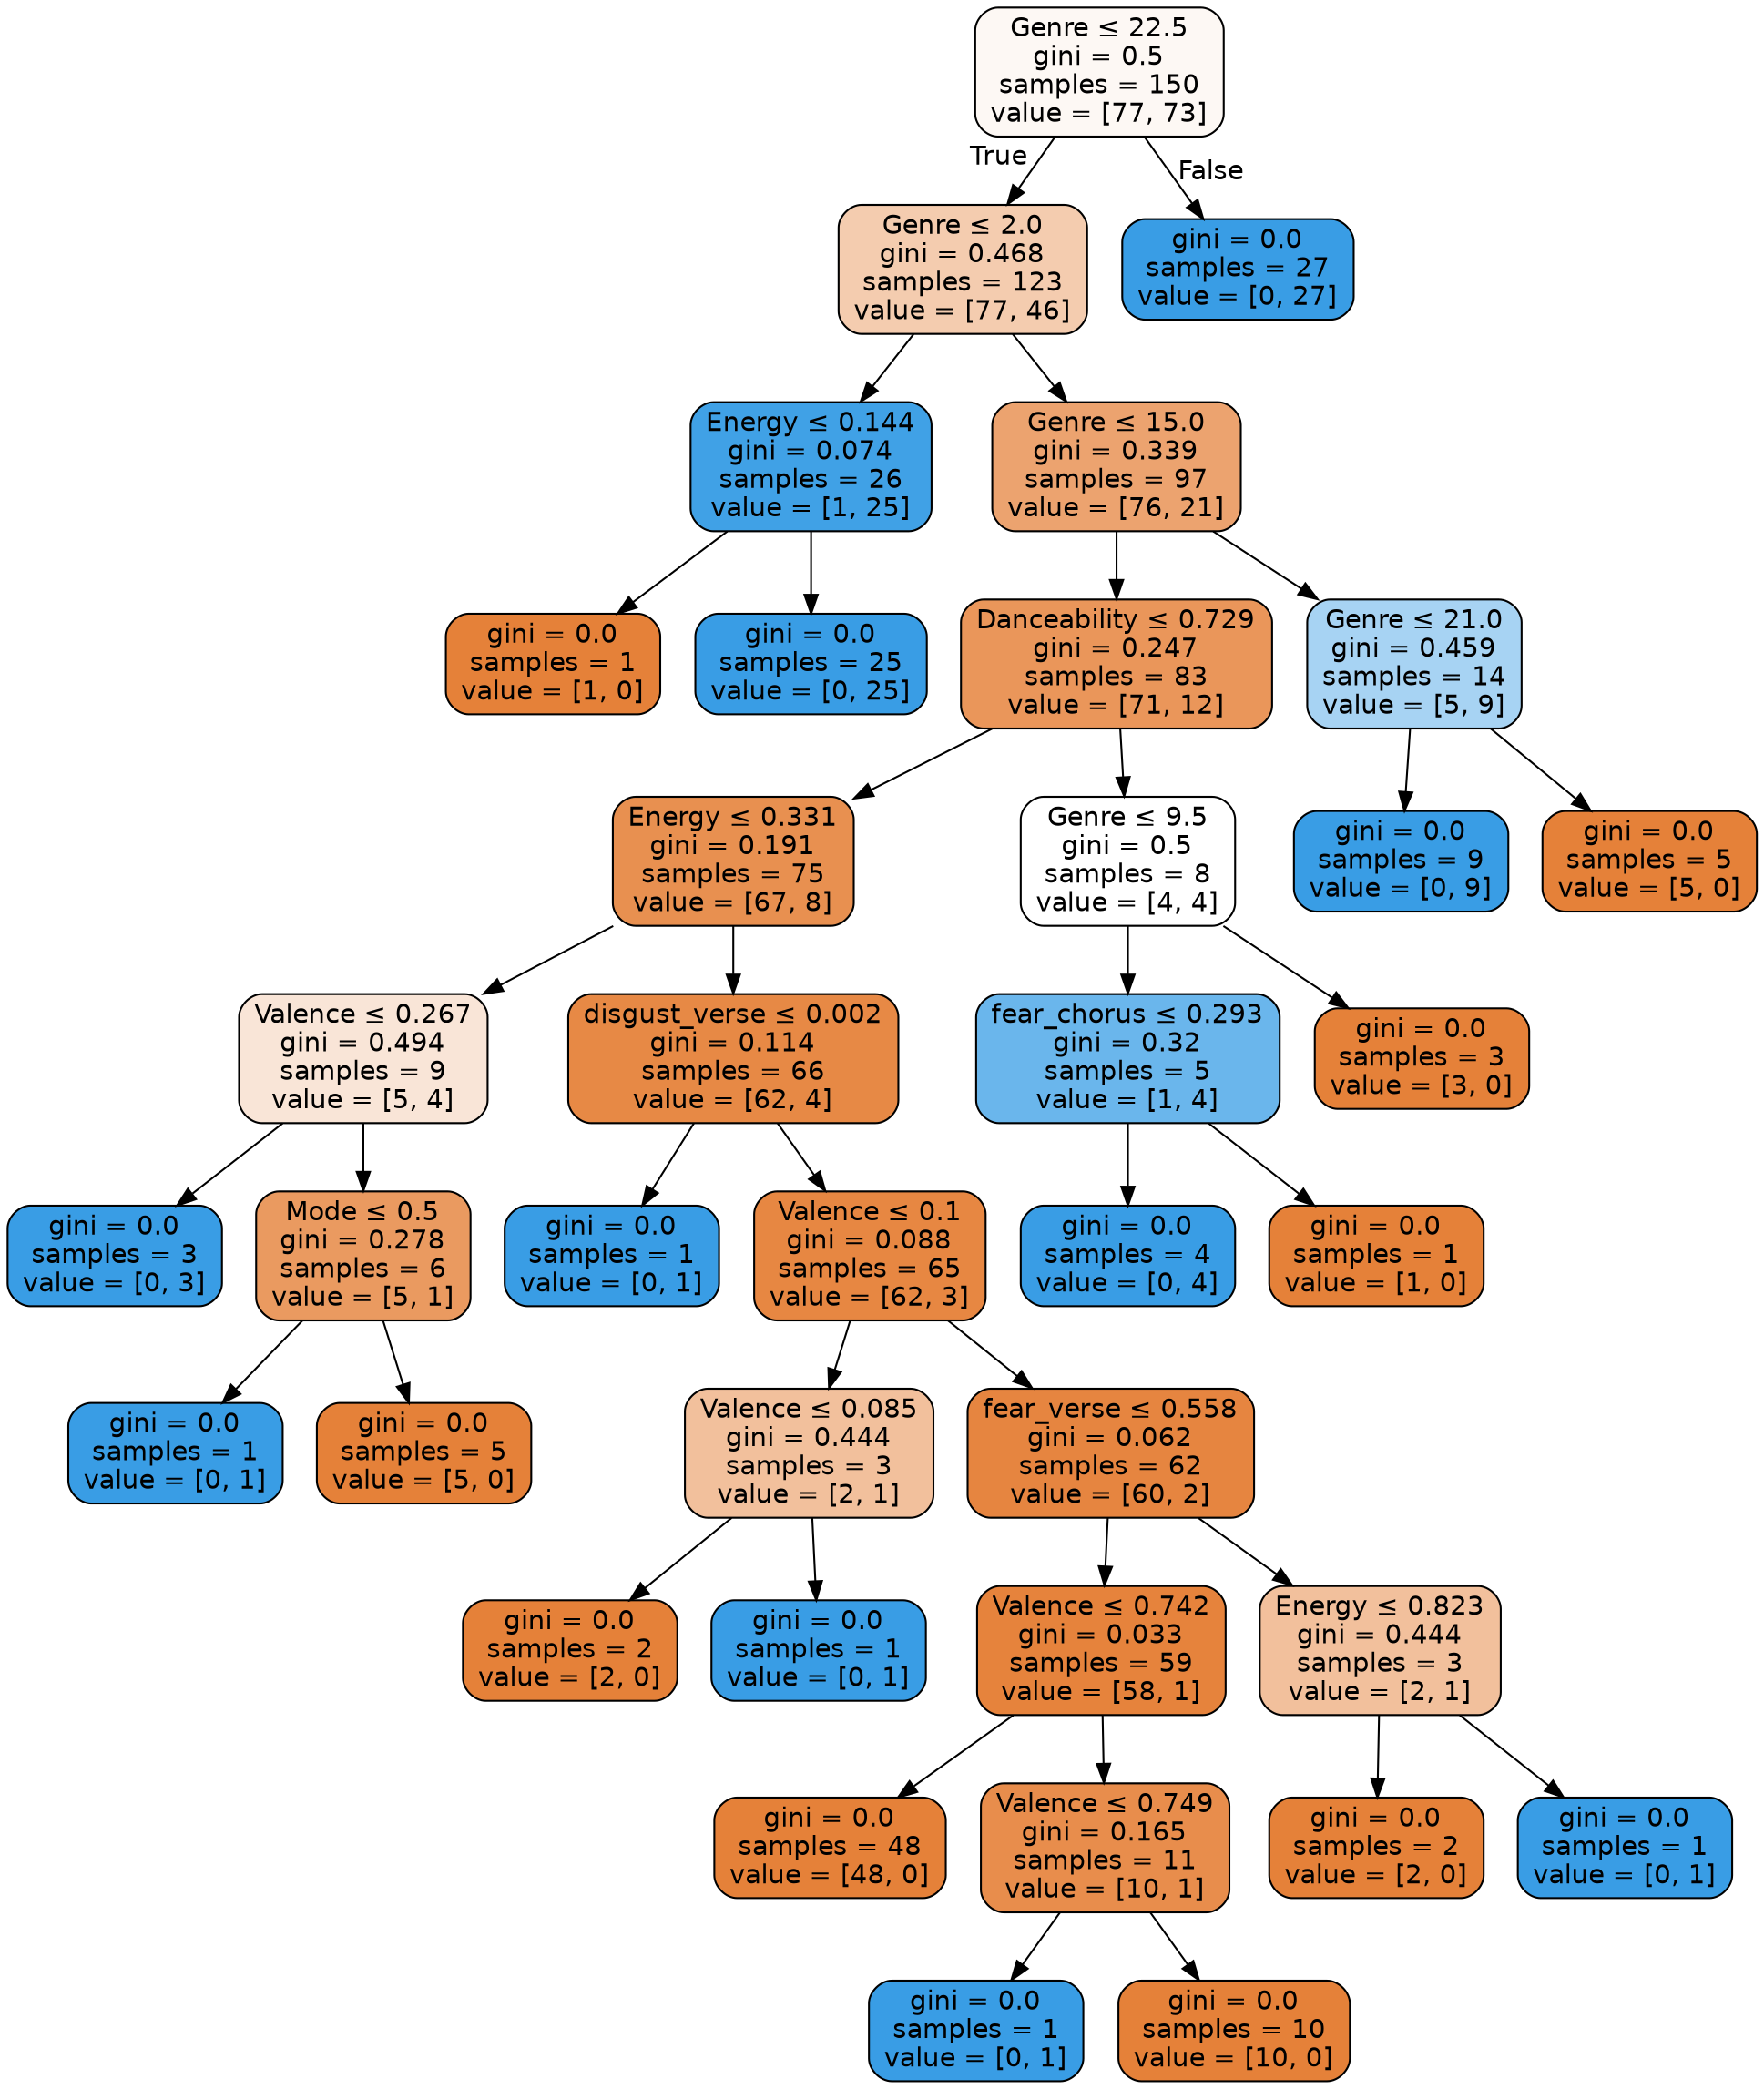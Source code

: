digraph Tree {
node [shape=box, style="filled, rounded", color="black", fontname=helvetica] ;
edge [fontname=helvetica] ;
0 [label=<Genre &le; 22.5<br/>gini = 0.5<br/>samples = 150<br/>value = [77, 73]>, fillcolor="#e581390d"] ;
1 [label=<Genre &le; 2.0<br/>gini = 0.468<br/>samples = 123<br/>value = [77, 46]>, fillcolor="#e5813967"] ;
0 -> 1 [labeldistance=2.5, labelangle=45, headlabel="True"] ;
2 [label=<Energy &le; 0.144<br/>gini = 0.074<br/>samples = 26<br/>value = [1, 25]>, fillcolor="#399de5f5"] ;
1 -> 2 ;
3 [label=<gini = 0.0<br/>samples = 1<br/>value = [1, 0]>, fillcolor="#e58139ff"] ;
2 -> 3 ;
4 [label=<gini = 0.0<br/>samples = 25<br/>value = [0, 25]>, fillcolor="#399de5ff"] ;
2 -> 4 ;
5 [label=<Genre &le; 15.0<br/>gini = 0.339<br/>samples = 97<br/>value = [76, 21]>, fillcolor="#e58139b9"] ;
1 -> 5 ;
6 [label=<Danceability &le; 0.729<br/>gini = 0.247<br/>samples = 83<br/>value = [71, 12]>, fillcolor="#e58139d4"] ;
5 -> 6 ;
7 [label=<Energy &le; 0.331<br/>gini = 0.191<br/>samples = 75<br/>value = [67, 8]>, fillcolor="#e58139e1"] ;
6 -> 7 ;
8 [label=<Valence &le; 0.267<br/>gini = 0.494<br/>samples = 9<br/>value = [5, 4]>, fillcolor="#e5813933"] ;
7 -> 8 ;
9 [label=<gini = 0.0<br/>samples = 3<br/>value = [0, 3]>, fillcolor="#399de5ff"] ;
8 -> 9 ;
10 [label=<Mode &le; 0.5<br/>gini = 0.278<br/>samples = 6<br/>value = [5, 1]>, fillcolor="#e58139cc"] ;
8 -> 10 ;
11 [label=<gini = 0.0<br/>samples = 1<br/>value = [0, 1]>, fillcolor="#399de5ff"] ;
10 -> 11 ;
12 [label=<gini = 0.0<br/>samples = 5<br/>value = [5, 0]>, fillcolor="#e58139ff"] ;
10 -> 12 ;
13 [label=<disgust_verse &le; 0.002<br/>gini = 0.114<br/>samples = 66<br/>value = [62, 4]>, fillcolor="#e58139ef"] ;
7 -> 13 ;
14 [label=<gini = 0.0<br/>samples = 1<br/>value = [0, 1]>, fillcolor="#399de5ff"] ;
13 -> 14 ;
15 [label=<Valence &le; 0.1<br/>gini = 0.088<br/>samples = 65<br/>value = [62, 3]>, fillcolor="#e58139f3"] ;
13 -> 15 ;
16 [label=<Valence &le; 0.085<br/>gini = 0.444<br/>samples = 3<br/>value = [2, 1]>, fillcolor="#e581397f"] ;
15 -> 16 ;
17 [label=<gini = 0.0<br/>samples = 2<br/>value = [2, 0]>, fillcolor="#e58139ff"] ;
16 -> 17 ;
18 [label=<gini = 0.0<br/>samples = 1<br/>value = [0, 1]>, fillcolor="#399de5ff"] ;
16 -> 18 ;
19 [label=<fear_verse &le; 0.558<br/>gini = 0.062<br/>samples = 62<br/>value = [60, 2]>, fillcolor="#e58139f6"] ;
15 -> 19 ;
20 [label=<Valence &le; 0.742<br/>gini = 0.033<br/>samples = 59<br/>value = [58, 1]>, fillcolor="#e58139fb"] ;
19 -> 20 ;
21 [label=<gini = 0.0<br/>samples = 48<br/>value = [48, 0]>, fillcolor="#e58139ff"] ;
20 -> 21 ;
22 [label=<Valence &le; 0.749<br/>gini = 0.165<br/>samples = 11<br/>value = [10, 1]>, fillcolor="#e58139e6"] ;
20 -> 22 ;
23 [label=<gini = 0.0<br/>samples = 1<br/>value = [0, 1]>, fillcolor="#399de5ff"] ;
22 -> 23 ;
24 [label=<gini = 0.0<br/>samples = 10<br/>value = [10, 0]>, fillcolor="#e58139ff"] ;
22 -> 24 ;
25 [label=<Energy &le; 0.823<br/>gini = 0.444<br/>samples = 3<br/>value = [2, 1]>, fillcolor="#e581397f"] ;
19 -> 25 ;
26 [label=<gini = 0.0<br/>samples = 2<br/>value = [2, 0]>, fillcolor="#e58139ff"] ;
25 -> 26 ;
27 [label=<gini = 0.0<br/>samples = 1<br/>value = [0, 1]>, fillcolor="#399de5ff"] ;
25 -> 27 ;
28 [label=<Genre &le; 9.5<br/>gini = 0.5<br/>samples = 8<br/>value = [4, 4]>, fillcolor="#e5813900"] ;
6 -> 28 ;
29 [label=<fear_chorus &le; 0.293<br/>gini = 0.32<br/>samples = 5<br/>value = [1, 4]>, fillcolor="#399de5bf"] ;
28 -> 29 ;
30 [label=<gini = 0.0<br/>samples = 4<br/>value = [0, 4]>, fillcolor="#399de5ff"] ;
29 -> 30 ;
31 [label=<gini = 0.0<br/>samples = 1<br/>value = [1, 0]>, fillcolor="#e58139ff"] ;
29 -> 31 ;
32 [label=<gini = 0.0<br/>samples = 3<br/>value = [3, 0]>, fillcolor="#e58139ff"] ;
28 -> 32 ;
33 [label=<Genre &le; 21.0<br/>gini = 0.459<br/>samples = 14<br/>value = [5, 9]>, fillcolor="#399de571"] ;
5 -> 33 ;
34 [label=<gini = 0.0<br/>samples = 9<br/>value = [0, 9]>, fillcolor="#399de5ff"] ;
33 -> 34 ;
35 [label=<gini = 0.0<br/>samples = 5<br/>value = [5, 0]>, fillcolor="#e58139ff"] ;
33 -> 35 ;
36 [label=<gini = 0.0<br/>samples = 27<br/>value = [0, 27]>, fillcolor="#399de5ff"] ;
0 -> 36 [labeldistance=2.5, labelangle=-45, headlabel="False"] ;
}